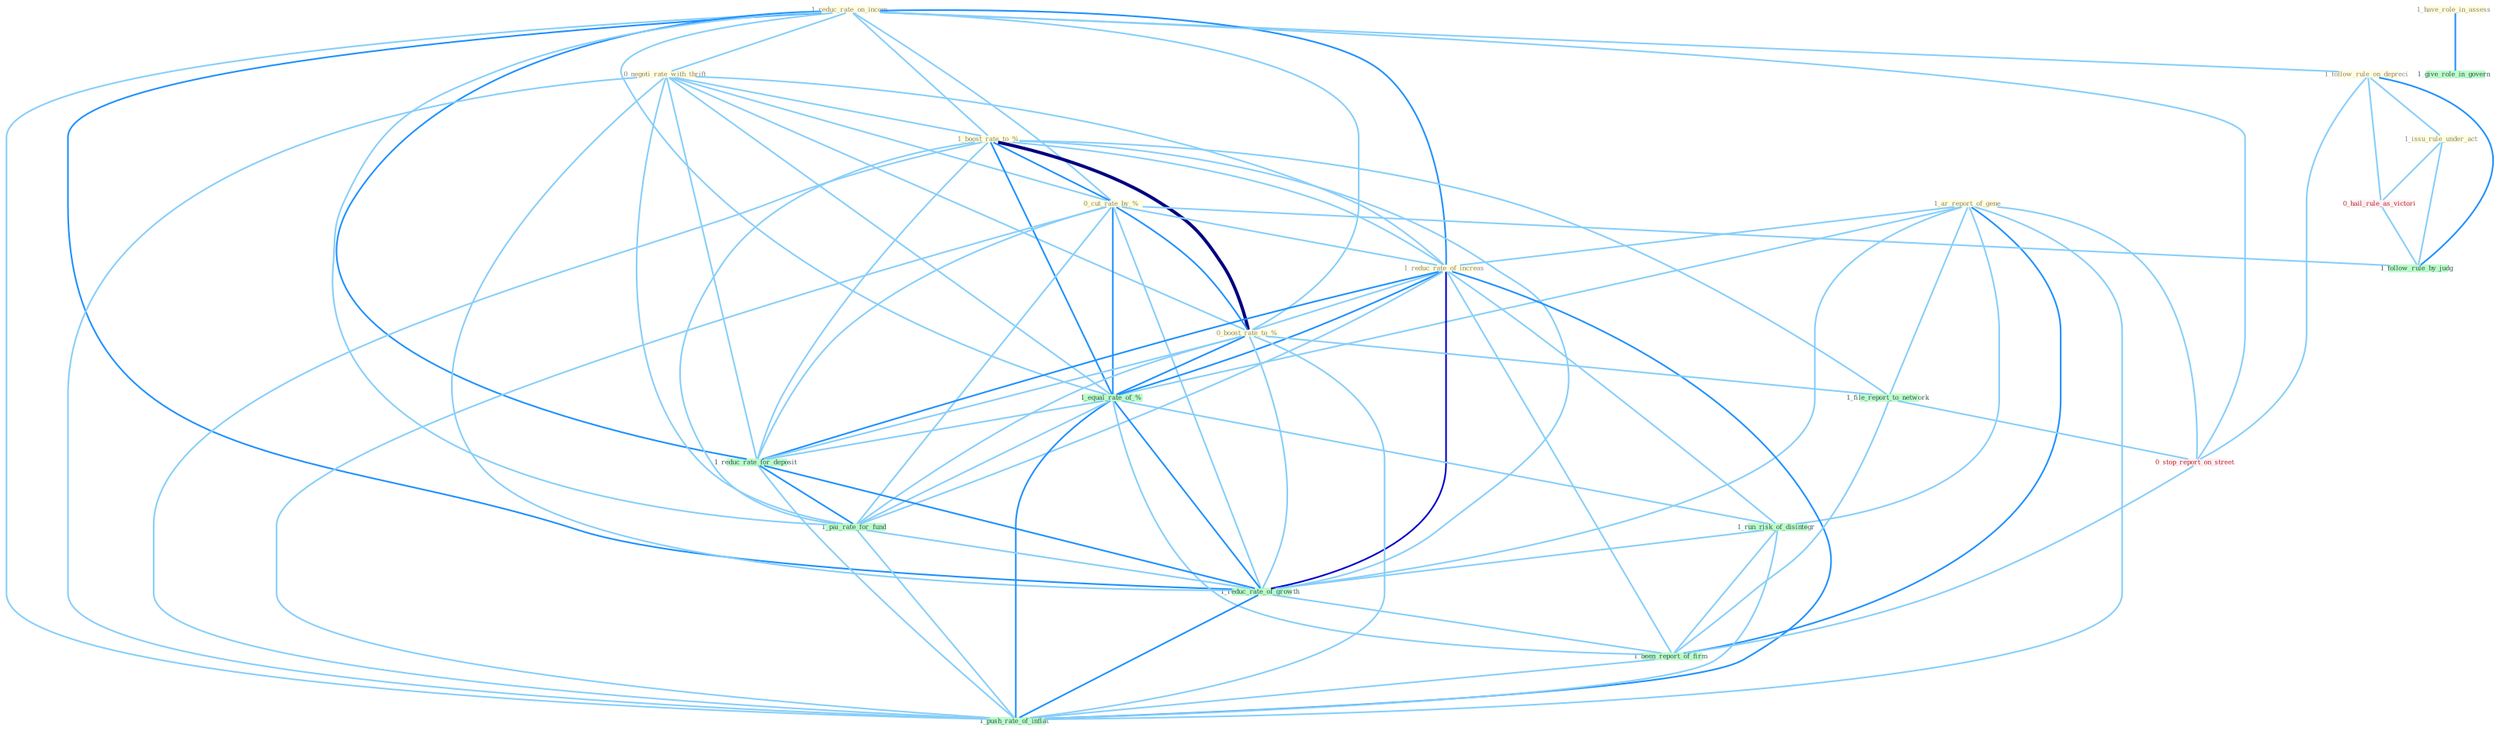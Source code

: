 Graph G{ 
    node
    [shape=polygon,style=filled,width=.5,height=.06,color="#BDFCC9",fixedsize=true,fontsize=4,
    fontcolor="#2f4f4f"];
    {node
    [color="#ffffe0", fontcolor="#8b7d6b"] "1_ar_report_of_gene " "1_reduc_rate_on_incom " "0_negoti_rate_with_thrift " "1_boost_rate_to_% " "1_follow_rule_on_depreci " "0_cut_rate_by_% " "1_reduc_rate_of_increas " "0_boost_rate_to_% " "1_issu_rule_under_act " "1_have_role_in_assess "}
{node [color="#fff0f5", fontcolor="#b22222"] "0_stop_report_on_street " "0_hail_rule_as_victori "}
edge [color="#B0E2FF"];

	"1_ar_report_of_gene " -- "1_reduc_rate_of_increas " [w="1", color="#87cefa" ];
	"1_ar_report_of_gene " -- "1_file_report_to_network " [w="1", color="#87cefa" ];
	"1_ar_report_of_gene " -- "1_equal_rate_of_% " [w="1", color="#87cefa" ];
	"1_ar_report_of_gene " -- "0_stop_report_on_street " [w="1", color="#87cefa" ];
	"1_ar_report_of_gene " -- "1_run_risk_of_disintegr " [w="1", color="#87cefa" ];
	"1_ar_report_of_gene " -- "1_reduc_rate_of_growth " [w="1", color="#87cefa" ];
	"1_ar_report_of_gene " -- "1_been_report_of_firm " [w="2", color="#1e90ff" , len=0.8];
	"1_ar_report_of_gene " -- "1_push_rate_of_inflat " [w="1", color="#87cefa" ];
	"1_reduc_rate_on_incom " -- "0_negoti_rate_with_thrift " [w="1", color="#87cefa" ];
	"1_reduc_rate_on_incom " -- "1_boost_rate_to_% " [w="1", color="#87cefa" ];
	"1_reduc_rate_on_incom " -- "1_follow_rule_on_depreci " [w="1", color="#87cefa" ];
	"1_reduc_rate_on_incom " -- "0_cut_rate_by_% " [w="1", color="#87cefa" ];
	"1_reduc_rate_on_incom " -- "1_reduc_rate_of_increas " [w="2", color="#1e90ff" , len=0.8];
	"1_reduc_rate_on_incom " -- "0_boost_rate_to_% " [w="1", color="#87cefa" ];
	"1_reduc_rate_on_incom " -- "1_equal_rate_of_% " [w="1", color="#87cefa" ];
	"1_reduc_rate_on_incom " -- "0_stop_report_on_street " [w="1", color="#87cefa" ];
	"1_reduc_rate_on_incom " -- "1_reduc_rate_for_deposit " [w="2", color="#1e90ff" , len=0.8];
	"1_reduc_rate_on_incom " -- "1_pai_rate_for_fund " [w="1", color="#87cefa" ];
	"1_reduc_rate_on_incom " -- "1_reduc_rate_of_growth " [w="2", color="#1e90ff" , len=0.8];
	"1_reduc_rate_on_incom " -- "1_push_rate_of_inflat " [w="1", color="#87cefa" ];
	"0_negoti_rate_with_thrift " -- "1_boost_rate_to_% " [w="1", color="#87cefa" ];
	"0_negoti_rate_with_thrift " -- "0_cut_rate_by_% " [w="1", color="#87cefa" ];
	"0_negoti_rate_with_thrift " -- "1_reduc_rate_of_increas " [w="1", color="#87cefa" ];
	"0_negoti_rate_with_thrift " -- "0_boost_rate_to_% " [w="1", color="#87cefa" ];
	"0_negoti_rate_with_thrift " -- "1_equal_rate_of_% " [w="1", color="#87cefa" ];
	"0_negoti_rate_with_thrift " -- "1_reduc_rate_for_deposit " [w="1", color="#87cefa" ];
	"0_negoti_rate_with_thrift " -- "1_pai_rate_for_fund " [w="1", color="#87cefa" ];
	"0_negoti_rate_with_thrift " -- "1_reduc_rate_of_growth " [w="1", color="#87cefa" ];
	"0_negoti_rate_with_thrift " -- "1_push_rate_of_inflat " [w="1", color="#87cefa" ];
	"1_boost_rate_to_% " -- "0_cut_rate_by_% " [w="2", color="#1e90ff" , len=0.8];
	"1_boost_rate_to_% " -- "1_reduc_rate_of_increas " [w="1", color="#87cefa" ];
	"1_boost_rate_to_% " -- "0_boost_rate_to_% " [w="4", style=bold, color="#000080", len=0.4];
	"1_boost_rate_to_% " -- "1_file_report_to_network " [w="1", color="#87cefa" ];
	"1_boost_rate_to_% " -- "1_equal_rate_of_% " [w="2", color="#1e90ff" , len=0.8];
	"1_boost_rate_to_% " -- "1_reduc_rate_for_deposit " [w="1", color="#87cefa" ];
	"1_boost_rate_to_% " -- "1_pai_rate_for_fund " [w="1", color="#87cefa" ];
	"1_boost_rate_to_% " -- "1_reduc_rate_of_growth " [w="1", color="#87cefa" ];
	"1_boost_rate_to_% " -- "1_push_rate_of_inflat " [w="1", color="#87cefa" ];
	"1_follow_rule_on_depreci " -- "1_issu_rule_under_act " [w="1", color="#87cefa" ];
	"1_follow_rule_on_depreci " -- "0_stop_report_on_street " [w="1", color="#87cefa" ];
	"1_follow_rule_on_depreci " -- "0_hail_rule_as_victori " [w="1", color="#87cefa" ];
	"1_follow_rule_on_depreci " -- "1_follow_rule_by_judg " [w="2", color="#1e90ff" , len=0.8];
	"0_cut_rate_by_% " -- "1_reduc_rate_of_increas " [w="1", color="#87cefa" ];
	"0_cut_rate_by_% " -- "0_boost_rate_to_% " [w="2", color="#1e90ff" , len=0.8];
	"0_cut_rate_by_% " -- "1_equal_rate_of_% " [w="2", color="#1e90ff" , len=0.8];
	"0_cut_rate_by_% " -- "1_reduc_rate_for_deposit " [w="1", color="#87cefa" ];
	"0_cut_rate_by_% " -- "1_pai_rate_for_fund " [w="1", color="#87cefa" ];
	"0_cut_rate_by_% " -- "1_follow_rule_by_judg " [w="1", color="#87cefa" ];
	"0_cut_rate_by_% " -- "1_reduc_rate_of_growth " [w="1", color="#87cefa" ];
	"0_cut_rate_by_% " -- "1_push_rate_of_inflat " [w="1", color="#87cefa" ];
	"1_reduc_rate_of_increas " -- "0_boost_rate_to_% " [w="1", color="#87cefa" ];
	"1_reduc_rate_of_increas " -- "1_equal_rate_of_% " [w="2", color="#1e90ff" , len=0.8];
	"1_reduc_rate_of_increas " -- "1_reduc_rate_for_deposit " [w="2", color="#1e90ff" , len=0.8];
	"1_reduc_rate_of_increas " -- "1_pai_rate_for_fund " [w="1", color="#87cefa" ];
	"1_reduc_rate_of_increas " -- "1_run_risk_of_disintegr " [w="1", color="#87cefa" ];
	"1_reduc_rate_of_increas " -- "1_reduc_rate_of_growth " [w="3", color="#0000cd" , len=0.6];
	"1_reduc_rate_of_increas " -- "1_been_report_of_firm " [w="1", color="#87cefa" ];
	"1_reduc_rate_of_increas " -- "1_push_rate_of_inflat " [w="2", color="#1e90ff" , len=0.8];
	"0_boost_rate_to_% " -- "1_file_report_to_network " [w="1", color="#87cefa" ];
	"0_boost_rate_to_% " -- "1_equal_rate_of_% " [w="2", color="#1e90ff" , len=0.8];
	"0_boost_rate_to_% " -- "1_reduc_rate_for_deposit " [w="1", color="#87cefa" ];
	"0_boost_rate_to_% " -- "1_pai_rate_for_fund " [w="1", color="#87cefa" ];
	"0_boost_rate_to_% " -- "1_reduc_rate_of_growth " [w="1", color="#87cefa" ];
	"0_boost_rate_to_% " -- "1_push_rate_of_inflat " [w="1", color="#87cefa" ];
	"1_issu_rule_under_act " -- "0_hail_rule_as_victori " [w="1", color="#87cefa" ];
	"1_issu_rule_under_act " -- "1_follow_rule_by_judg " [w="1", color="#87cefa" ];
	"1_have_role_in_assess " -- "1_give_role_in_govern " [w="2", color="#1e90ff" , len=0.8];
	"1_file_report_to_network " -- "0_stop_report_on_street " [w="1", color="#87cefa" ];
	"1_file_report_to_network " -- "1_been_report_of_firm " [w="1", color="#87cefa" ];
	"1_equal_rate_of_% " -- "1_reduc_rate_for_deposit " [w="1", color="#87cefa" ];
	"1_equal_rate_of_% " -- "1_pai_rate_for_fund " [w="1", color="#87cefa" ];
	"1_equal_rate_of_% " -- "1_run_risk_of_disintegr " [w="1", color="#87cefa" ];
	"1_equal_rate_of_% " -- "1_reduc_rate_of_growth " [w="2", color="#1e90ff" , len=0.8];
	"1_equal_rate_of_% " -- "1_been_report_of_firm " [w="1", color="#87cefa" ];
	"1_equal_rate_of_% " -- "1_push_rate_of_inflat " [w="2", color="#1e90ff" , len=0.8];
	"0_stop_report_on_street " -- "1_been_report_of_firm " [w="1", color="#87cefa" ];
	"1_reduc_rate_for_deposit " -- "1_pai_rate_for_fund " [w="2", color="#1e90ff" , len=0.8];
	"1_reduc_rate_for_deposit " -- "1_reduc_rate_of_growth " [w="2", color="#1e90ff" , len=0.8];
	"1_reduc_rate_for_deposit " -- "1_push_rate_of_inflat " [w="1", color="#87cefa" ];
	"1_pai_rate_for_fund " -- "1_reduc_rate_of_growth " [w="1", color="#87cefa" ];
	"1_pai_rate_for_fund " -- "1_push_rate_of_inflat " [w="1", color="#87cefa" ];
	"0_hail_rule_as_victori " -- "1_follow_rule_by_judg " [w="1", color="#87cefa" ];
	"1_run_risk_of_disintegr " -- "1_reduc_rate_of_growth " [w="1", color="#87cefa" ];
	"1_run_risk_of_disintegr " -- "1_been_report_of_firm " [w="1", color="#87cefa" ];
	"1_run_risk_of_disintegr " -- "1_push_rate_of_inflat " [w="1", color="#87cefa" ];
	"1_reduc_rate_of_growth " -- "1_been_report_of_firm " [w="1", color="#87cefa" ];
	"1_reduc_rate_of_growth " -- "1_push_rate_of_inflat " [w="2", color="#1e90ff" , len=0.8];
	"1_been_report_of_firm " -- "1_push_rate_of_inflat " [w="1", color="#87cefa" ];
}